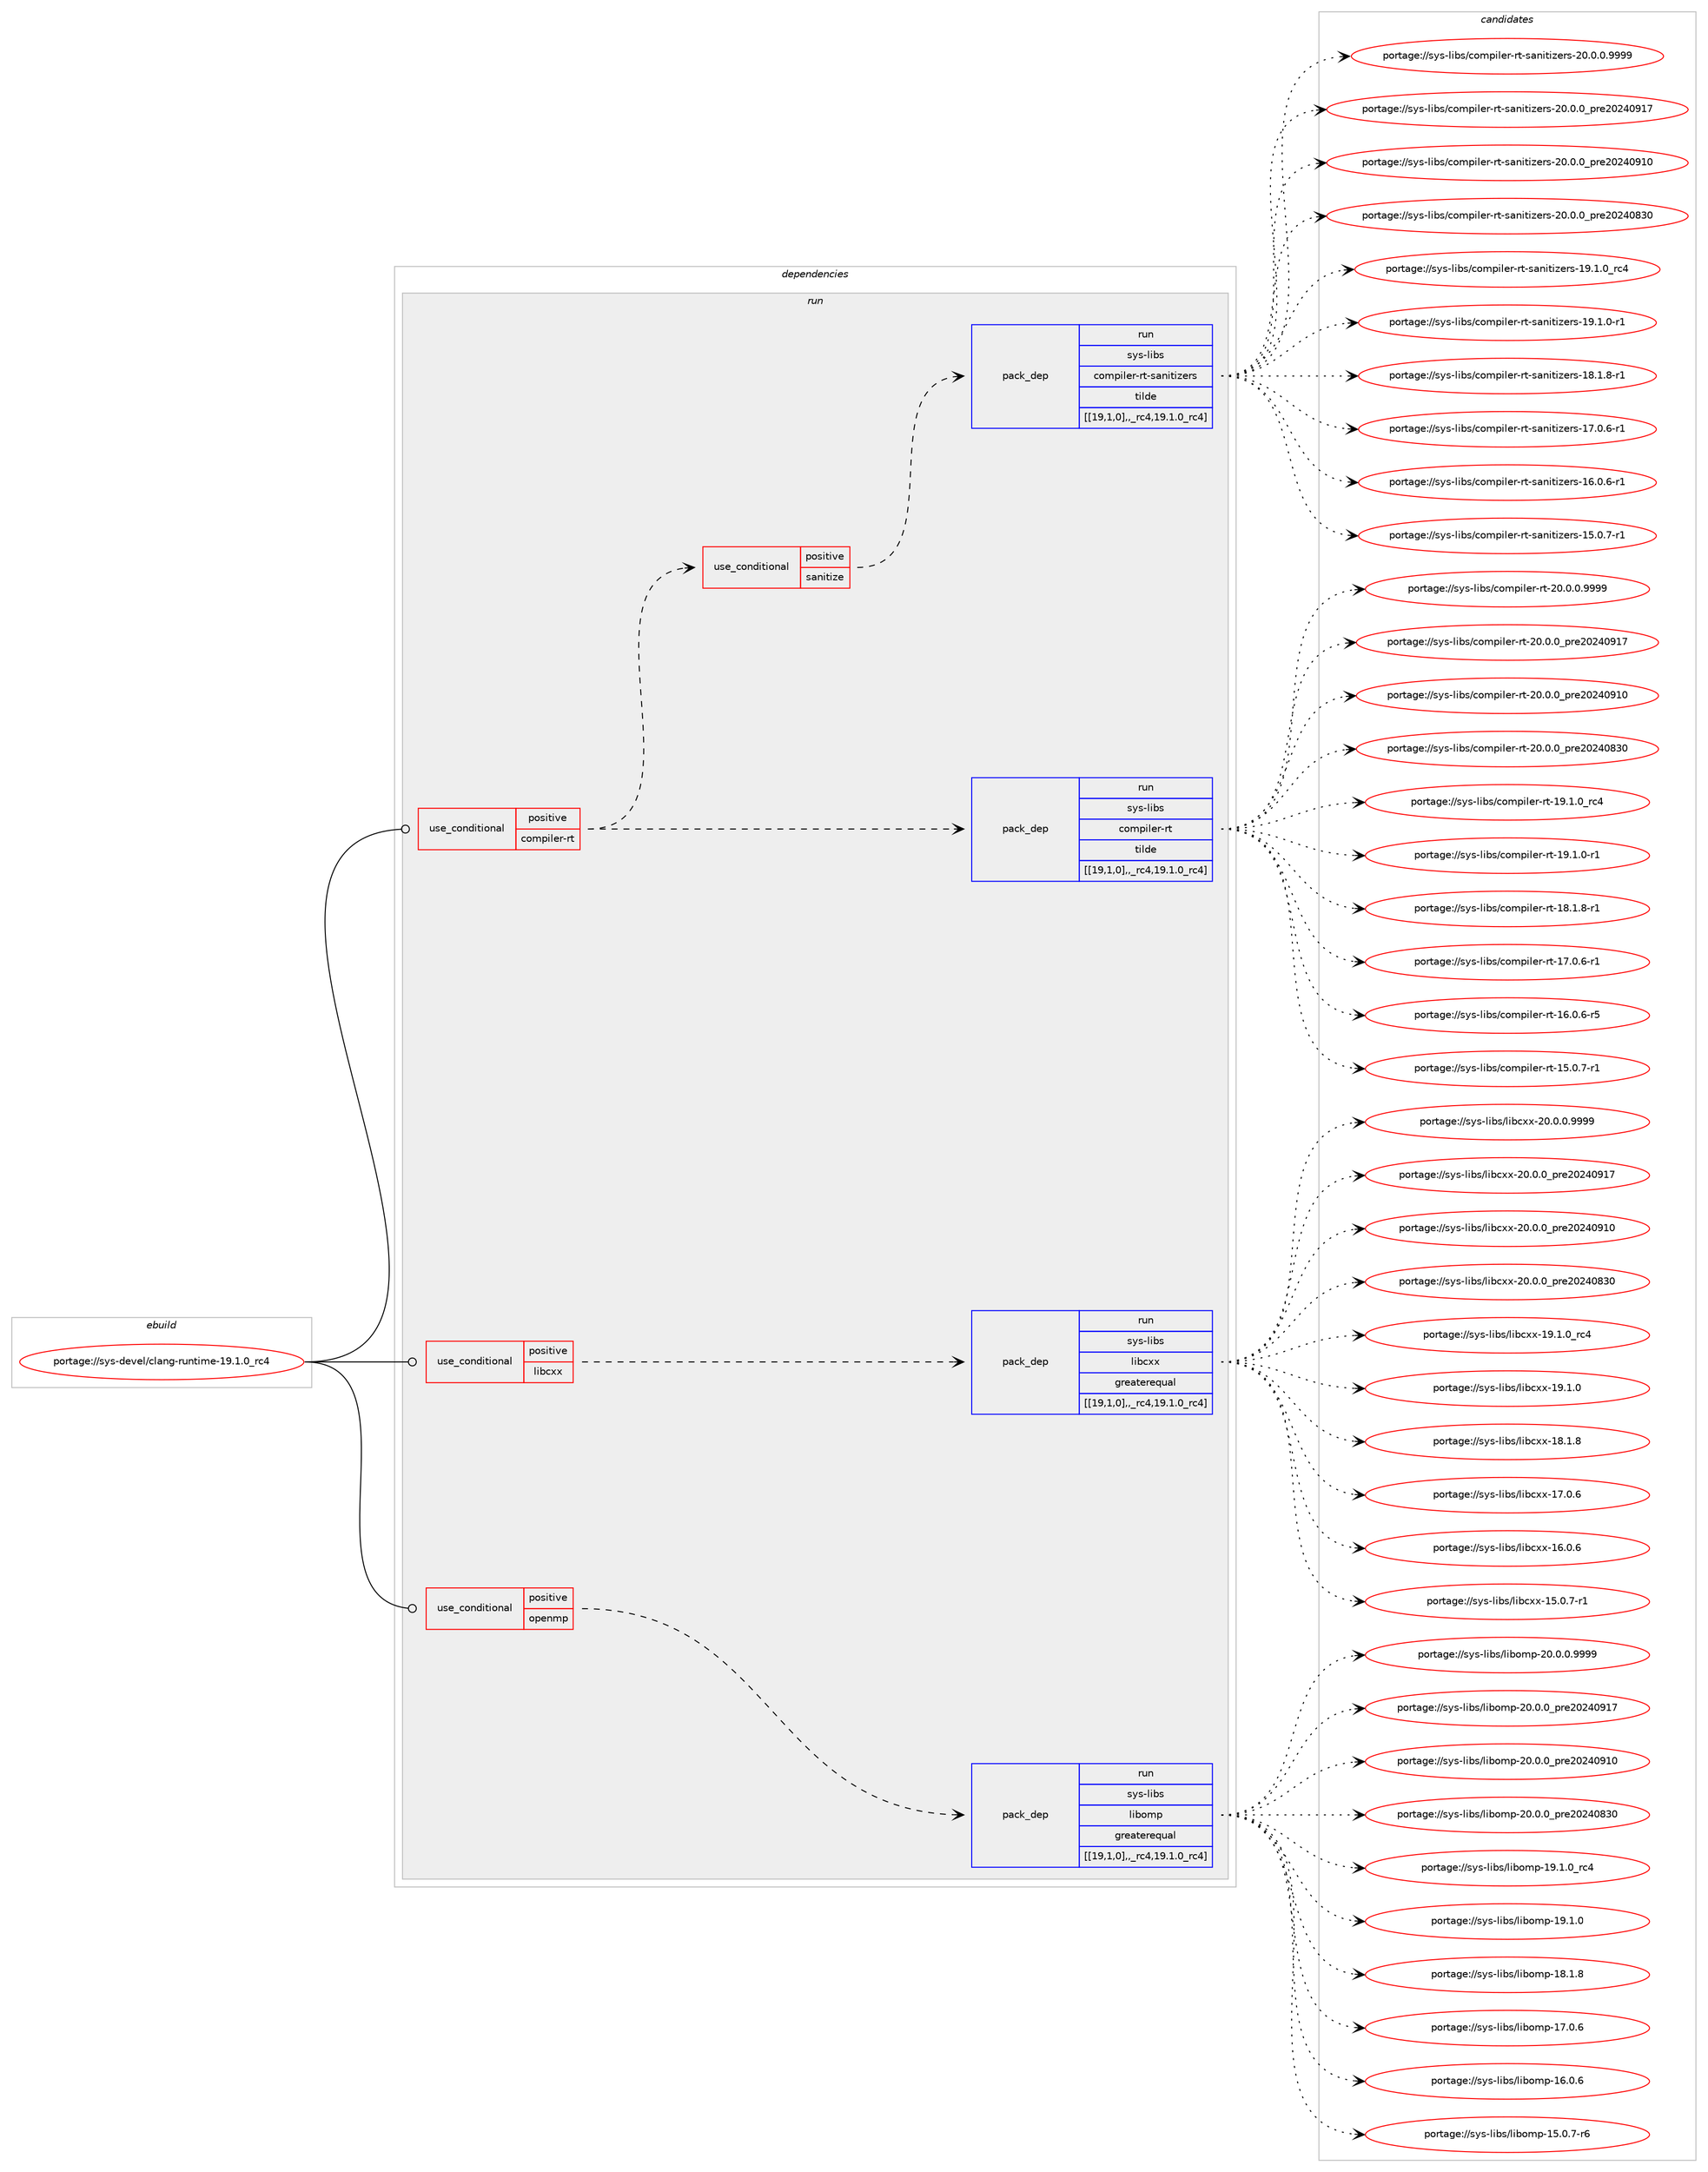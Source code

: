 digraph prolog {

# *************
# Graph options
# *************

newrank=true;
concentrate=true;
compound=true;
graph [rankdir=LR,fontname=Helvetica,fontsize=10,ranksep=1.5];#, ranksep=2.5, nodesep=0.2];
edge  [arrowhead=vee];
node  [fontname=Helvetica,fontsize=10];

# **********
# The ebuild
# **********

subgraph cluster_leftcol {
color=gray;
label=<<i>ebuild</i>>;
id [label="portage://sys-devel/clang-runtime-19.1.0_rc4", color=red, width=4, href="../sys-devel/clang-runtime-19.1.0_rc4.svg"];
}

# ****************
# The dependencies
# ****************

subgraph cluster_midcol {
color=gray;
label=<<i>dependencies</i>>;
subgraph cluster_compile {
fillcolor="#eeeeee";
style=filled;
label=<<i>compile</i>>;
}
subgraph cluster_compileandrun {
fillcolor="#eeeeee";
style=filled;
label=<<i>compile and run</i>>;
}
subgraph cluster_run {
fillcolor="#eeeeee";
style=filled;
label=<<i>run</i>>;
subgraph cond119913 {
dependency445700 [label=<<TABLE BORDER="0" CELLBORDER="1" CELLSPACING="0" CELLPADDING="4"><TR><TD ROWSPAN="3" CELLPADDING="10">use_conditional</TD></TR><TR><TD>positive</TD></TR><TR><TD>compiler-rt</TD></TR></TABLE>>, shape=none, color=red];
subgraph pack322822 {
dependency445701 [label=<<TABLE BORDER="0" CELLBORDER="1" CELLSPACING="0" CELLPADDING="4" WIDTH="220"><TR><TD ROWSPAN="6" CELLPADDING="30">pack_dep</TD></TR><TR><TD WIDTH="110">run</TD></TR><TR><TD>sys-libs</TD></TR><TR><TD>compiler-rt</TD></TR><TR><TD>tilde</TD></TR><TR><TD>[[19,1,0],,_rc4,19.1.0_rc4]</TD></TR></TABLE>>, shape=none, color=blue];
}
dependency445700:e -> dependency445701:w [weight=20,style="dashed",arrowhead="vee"];
subgraph cond119914 {
dependency445702 [label=<<TABLE BORDER="0" CELLBORDER="1" CELLSPACING="0" CELLPADDING="4"><TR><TD ROWSPAN="3" CELLPADDING="10">use_conditional</TD></TR><TR><TD>positive</TD></TR><TR><TD>sanitize</TD></TR></TABLE>>, shape=none, color=red];
subgraph pack322823 {
dependency445703 [label=<<TABLE BORDER="0" CELLBORDER="1" CELLSPACING="0" CELLPADDING="4" WIDTH="220"><TR><TD ROWSPAN="6" CELLPADDING="30">pack_dep</TD></TR><TR><TD WIDTH="110">run</TD></TR><TR><TD>sys-libs</TD></TR><TR><TD>compiler-rt-sanitizers</TD></TR><TR><TD>tilde</TD></TR><TR><TD>[[19,1,0],,_rc4,19.1.0_rc4]</TD></TR></TABLE>>, shape=none, color=blue];
}
dependency445702:e -> dependency445703:w [weight=20,style="dashed",arrowhead="vee"];
}
dependency445700:e -> dependency445702:w [weight=20,style="dashed",arrowhead="vee"];
}
id:e -> dependency445700:w [weight=20,style="solid",arrowhead="odot"];
subgraph cond119915 {
dependency445704 [label=<<TABLE BORDER="0" CELLBORDER="1" CELLSPACING="0" CELLPADDING="4"><TR><TD ROWSPAN="3" CELLPADDING="10">use_conditional</TD></TR><TR><TD>positive</TD></TR><TR><TD>libcxx</TD></TR></TABLE>>, shape=none, color=red];
subgraph pack322824 {
dependency445705 [label=<<TABLE BORDER="0" CELLBORDER="1" CELLSPACING="0" CELLPADDING="4" WIDTH="220"><TR><TD ROWSPAN="6" CELLPADDING="30">pack_dep</TD></TR><TR><TD WIDTH="110">run</TD></TR><TR><TD>sys-libs</TD></TR><TR><TD>libcxx</TD></TR><TR><TD>greaterequal</TD></TR><TR><TD>[[19,1,0],,_rc4,19.1.0_rc4]</TD></TR></TABLE>>, shape=none, color=blue];
}
dependency445704:e -> dependency445705:w [weight=20,style="dashed",arrowhead="vee"];
}
id:e -> dependency445704:w [weight=20,style="solid",arrowhead="odot"];
subgraph cond119916 {
dependency445706 [label=<<TABLE BORDER="0" CELLBORDER="1" CELLSPACING="0" CELLPADDING="4"><TR><TD ROWSPAN="3" CELLPADDING="10">use_conditional</TD></TR><TR><TD>positive</TD></TR><TR><TD>openmp</TD></TR></TABLE>>, shape=none, color=red];
subgraph pack322825 {
dependency445707 [label=<<TABLE BORDER="0" CELLBORDER="1" CELLSPACING="0" CELLPADDING="4" WIDTH="220"><TR><TD ROWSPAN="6" CELLPADDING="30">pack_dep</TD></TR><TR><TD WIDTH="110">run</TD></TR><TR><TD>sys-libs</TD></TR><TR><TD>libomp</TD></TR><TR><TD>greaterequal</TD></TR><TR><TD>[[19,1,0],,_rc4,19.1.0_rc4]</TD></TR></TABLE>>, shape=none, color=blue];
}
dependency445706:e -> dependency445707:w [weight=20,style="dashed",arrowhead="vee"];
}
id:e -> dependency445706:w [weight=20,style="solid",arrowhead="odot"];
}
}

# **************
# The candidates
# **************

subgraph cluster_choices {
rank=same;
color=gray;
label=<<i>candidates</i>>;

subgraph choice322822 {
color=black;
nodesep=1;
choice1151211154510810598115479911110911210510810111445114116455048464846484657575757 [label="portage://sys-libs/compiler-rt-20.0.0.9999", color=red, width=4,href="../sys-libs/compiler-rt-20.0.0.9999.svg"];
choice115121115451081059811547991111091121051081011144511411645504846484648951121141015048505248574955 [label="portage://sys-libs/compiler-rt-20.0.0_pre20240917", color=red, width=4,href="../sys-libs/compiler-rt-20.0.0_pre20240917.svg"];
choice115121115451081059811547991111091121051081011144511411645504846484648951121141015048505248574948 [label="portage://sys-libs/compiler-rt-20.0.0_pre20240910", color=red, width=4,href="../sys-libs/compiler-rt-20.0.0_pre20240910.svg"];
choice115121115451081059811547991111091121051081011144511411645504846484648951121141015048505248565148 [label="portage://sys-libs/compiler-rt-20.0.0_pre20240830", color=red, width=4,href="../sys-libs/compiler-rt-20.0.0_pre20240830.svg"];
choice115121115451081059811547991111091121051081011144511411645495746494648951149952 [label="portage://sys-libs/compiler-rt-19.1.0_rc4", color=red, width=4,href="../sys-libs/compiler-rt-19.1.0_rc4.svg"];
choice1151211154510810598115479911110911210510810111445114116454957464946484511449 [label="portage://sys-libs/compiler-rt-19.1.0-r1", color=red, width=4,href="../sys-libs/compiler-rt-19.1.0-r1.svg"];
choice1151211154510810598115479911110911210510810111445114116454956464946564511449 [label="portage://sys-libs/compiler-rt-18.1.8-r1", color=red, width=4,href="../sys-libs/compiler-rt-18.1.8-r1.svg"];
choice1151211154510810598115479911110911210510810111445114116454955464846544511449 [label="portage://sys-libs/compiler-rt-17.0.6-r1", color=red, width=4,href="../sys-libs/compiler-rt-17.0.6-r1.svg"];
choice1151211154510810598115479911110911210510810111445114116454954464846544511453 [label="portage://sys-libs/compiler-rt-16.0.6-r5", color=red, width=4,href="../sys-libs/compiler-rt-16.0.6-r5.svg"];
choice1151211154510810598115479911110911210510810111445114116454953464846554511449 [label="portage://sys-libs/compiler-rt-15.0.7-r1", color=red, width=4,href="../sys-libs/compiler-rt-15.0.7-r1.svg"];
dependency445701:e -> choice1151211154510810598115479911110911210510810111445114116455048464846484657575757:w [style=dotted,weight="100"];
dependency445701:e -> choice115121115451081059811547991111091121051081011144511411645504846484648951121141015048505248574955:w [style=dotted,weight="100"];
dependency445701:e -> choice115121115451081059811547991111091121051081011144511411645504846484648951121141015048505248574948:w [style=dotted,weight="100"];
dependency445701:e -> choice115121115451081059811547991111091121051081011144511411645504846484648951121141015048505248565148:w [style=dotted,weight="100"];
dependency445701:e -> choice115121115451081059811547991111091121051081011144511411645495746494648951149952:w [style=dotted,weight="100"];
dependency445701:e -> choice1151211154510810598115479911110911210510810111445114116454957464946484511449:w [style=dotted,weight="100"];
dependency445701:e -> choice1151211154510810598115479911110911210510810111445114116454956464946564511449:w [style=dotted,weight="100"];
dependency445701:e -> choice1151211154510810598115479911110911210510810111445114116454955464846544511449:w [style=dotted,weight="100"];
dependency445701:e -> choice1151211154510810598115479911110911210510810111445114116454954464846544511453:w [style=dotted,weight="100"];
dependency445701:e -> choice1151211154510810598115479911110911210510810111445114116454953464846554511449:w [style=dotted,weight="100"];
}
subgraph choice322823 {
color=black;
nodesep=1;
choice11512111545108105981154799111109112105108101114451141164511597110105116105122101114115455048464846484657575757 [label="portage://sys-libs/compiler-rt-sanitizers-20.0.0.9999", color=red, width=4,href="../sys-libs/compiler-rt-sanitizers-20.0.0.9999.svg"];
choice1151211154510810598115479911110911210510810111445114116451159711010511610512210111411545504846484648951121141015048505248574955 [label="portage://sys-libs/compiler-rt-sanitizers-20.0.0_pre20240917", color=red, width=4,href="../sys-libs/compiler-rt-sanitizers-20.0.0_pre20240917.svg"];
choice1151211154510810598115479911110911210510810111445114116451159711010511610512210111411545504846484648951121141015048505248574948 [label="portage://sys-libs/compiler-rt-sanitizers-20.0.0_pre20240910", color=red, width=4,href="../sys-libs/compiler-rt-sanitizers-20.0.0_pre20240910.svg"];
choice1151211154510810598115479911110911210510810111445114116451159711010511610512210111411545504846484648951121141015048505248565148 [label="portage://sys-libs/compiler-rt-sanitizers-20.0.0_pre20240830", color=red, width=4,href="../sys-libs/compiler-rt-sanitizers-20.0.0_pre20240830.svg"];
choice1151211154510810598115479911110911210510810111445114116451159711010511610512210111411545495746494648951149952 [label="portage://sys-libs/compiler-rt-sanitizers-19.1.0_rc4", color=red, width=4,href="../sys-libs/compiler-rt-sanitizers-19.1.0_rc4.svg"];
choice11512111545108105981154799111109112105108101114451141164511597110105116105122101114115454957464946484511449 [label="portage://sys-libs/compiler-rt-sanitizers-19.1.0-r1", color=red, width=4,href="../sys-libs/compiler-rt-sanitizers-19.1.0-r1.svg"];
choice11512111545108105981154799111109112105108101114451141164511597110105116105122101114115454956464946564511449 [label="portage://sys-libs/compiler-rt-sanitizers-18.1.8-r1", color=red, width=4,href="../sys-libs/compiler-rt-sanitizers-18.1.8-r1.svg"];
choice11512111545108105981154799111109112105108101114451141164511597110105116105122101114115454955464846544511449 [label="portage://sys-libs/compiler-rt-sanitizers-17.0.6-r1", color=red, width=4,href="../sys-libs/compiler-rt-sanitizers-17.0.6-r1.svg"];
choice11512111545108105981154799111109112105108101114451141164511597110105116105122101114115454954464846544511449 [label="portage://sys-libs/compiler-rt-sanitizers-16.0.6-r1", color=red, width=4,href="../sys-libs/compiler-rt-sanitizers-16.0.6-r1.svg"];
choice11512111545108105981154799111109112105108101114451141164511597110105116105122101114115454953464846554511449 [label="portage://sys-libs/compiler-rt-sanitizers-15.0.7-r1", color=red, width=4,href="../sys-libs/compiler-rt-sanitizers-15.0.7-r1.svg"];
dependency445703:e -> choice11512111545108105981154799111109112105108101114451141164511597110105116105122101114115455048464846484657575757:w [style=dotted,weight="100"];
dependency445703:e -> choice1151211154510810598115479911110911210510810111445114116451159711010511610512210111411545504846484648951121141015048505248574955:w [style=dotted,weight="100"];
dependency445703:e -> choice1151211154510810598115479911110911210510810111445114116451159711010511610512210111411545504846484648951121141015048505248574948:w [style=dotted,weight="100"];
dependency445703:e -> choice1151211154510810598115479911110911210510810111445114116451159711010511610512210111411545504846484648951121141015048505248565148:w [style=dotted,weight="100"];
dependency445703:e -> choice1151211154510810598115479911110911210510810111445114116451159711010511610512210111411545495746494648951149952:w [style=dotted,weight="100"];
dependency445703:e -> choice11512111545108105981154799111109112105108101114451141164511597110105116105122101114115454957464946484511449:w [style=dotted,weight="100"];
dependency445703:e -> choice11512111545108105981154799111109112105108101114451141164511597110105116105122101114115454956464946564511449:w [style=dotted,weight="100"];
dependency445703:e -> choice11512111545108105981154799111109112105108101114451141164511597110105116105122101114115454955464846544511449:w [style=dotted,weight="100"];
dependency445703:e -> choice11512111545108105981154799111109112105108101114451141164511597110105116105122101114115454954464846544511449:w [style=dotted,weight="100"];
dependency445703:e -> choice11512111545108105981154799111109112105108101114451141164511597110105116105122101114115454953464846554511449:w [style=dotted,weight="100"];
}
subgraph choice322824 {
color=black;
nodesep=1;
choice1151211154510810598115471081059899120120455048464846484657575757 [label="portage://sys-libs/libcxx-20.0.0.9999", color=red, width=4,href="../sys-libs/libcxx-20.0.0.9999.svg"];
choice115121115451081059811547108105989912012045504846484648951121141015048505248574955 [label="portage://sys-libs/libcxx-20.0.0_pre20240917", color=red, width=4,href="../sys-libs/libcxx-20.0.0_pre20240917.svg"];
choice115121115451081059811547108105989912012045504846484648951121141015048505248574948 [label="portage://sys-libs/libcxx-20.0.0_pre20240910", color=red, width=4,href="../sys-libs/libcxx-20.0.0_pre20240910.svg"];
choice115121115451081059811547108105989912012045504846484648951121141015048505248565148 [label="portage://sys-libs/libcxx-20.0.0_pre20240830", color=red, width=4,href="../sys-libs/libcxx-20.0.0_pre20240830.svg"];
choice115121115451081059811547108105989912012045495746494648951149952 [label="portage://sys-libs/libcxx-19.1.0_rc4", color=red, width=4,href="../sys-libs/libcxx-19.1.0_rc4.svg"];
choice115121115451081059811547108105989912012045495746494648 [label="portage://sys-libs/libcxx-19.1.0", color=red, width=4,href="../sys-libs/libcxx-19.1.0.svg"];
choice115121115451081059811547108105989912012045495646494656 [label="portage://sys-libs/libcxx-18.1.8", color=red, width=4,href="../sys-libs/libcxx-18.1.8.svg"];
choice115121115451081059811547108105989912012045495546484654 [label="portage://sys-libs/libcxx-17.0.6", color=red, width=4,href="../sys-libs/libcxx-17.0.6.svg"];
choice115121115451081059811547108105989912012045495446484654 [label="portage://sys-libs/libcxx-16.0.6", color=red, width=4,href="../sys-libs/libcxx-16.0.6.svg"];
choice1151211154510810598115471081059899120120454953464846554511449 [label="portage://sys-libs/libcxx-15.0.7-r1", color=red, width=4,href="../sys-libs/libcxx-15.0.7-r1.svg"];
dependency445705:e -> choice1151211154510810598115471081059899120120455048464846484657575757:w [style=dotted,weight="100"];
dependency445705:e -> choice115121115451081059811547108105989912012045504846484648951121141015048505248574955:w [style=dotted,weight="100"];
dependency445705:e -> choice115121115451081059811547108105989912012045504846484648951121141015048505248574948:w [style=dotted,weight="100"];
dependency445705:e -> choice115121115451081059811547108105989912012045504846484648951121141015048505248565148:w [style=dotted,weight="100"];
dependency445705:e -> choice115121115451081059811547108105989912012045495746494648951149952:w [style=dotted,weight="100"];
dependency445705:e -> choice115121115451081059811547108105989912012045495746494648:w [style=dotted,weight="100"];
dependency445705:e -> choice115121115451081059811547108105989912012045495646494656:w [style=dotted,weight="100"];
dependency445705:e -> choice115121115451081059811547108105989912012045495546484654:w [style=dotted,weight="100"];
dependency445705:e -> choice115121115451081059811547108105989912012045495446484654:w [style=dotted,weight="100"];
dependency445705:e -> choice1151211154510810598115471081059899120120454953464846554511449:w [style=dotted,weight="100"];
}
subgraph choice322825 {
color=black;
nodesep=1;
choice11512111545108105981154710810598111109112455048464846484657575757 [label="portage://sys-libs/libomp-20.0.0.9999", color=red, width=4,href="../sys-libs/libomp-20.0.0.9999.svg"];
choice1151211154510810598115471081059811110911245504846484648951121141015048505248574955 [label="portage://sys-libs/libomp-20.0.0_pre20240917", color=red, width=4,href="../sys-libs/libomp-20.0.0_pre20240917.svg"];
choice1151211154510810598115471081059811110911245504846484648951121141015048505248574948 [label="portage://sys-libs/libomp-20.0.0_pre20240910", color=red, width=4,href="../sys-libs/libomp-20.0.0_pre20240910.svg"];
choice1151211154510810598115471081059811110911245504846484648951121141015048505248565148 [label="portage://sys-libs/libomp-20.0.0_pre20240830", color=red, width=4,href="../sys-libs/libomp-20.0.0_pre20240830.svg"];
choice1151211154510810598115471081059811110911245495746494648951149952 [label="portage://sys-libs/libomp-19.1.0_rc4", color=red, width=4,href="../sys-libs/libomp-19.1.0_rc4.svg"];
choice1151211154510810598115471081059811110911245495746494648 [label="portage://sys-libs/libomp-19.1.0", color=red, width=4,href="../sys-libs/libomp-19.1.0.svg"];
choice1151211154510810598115471081059811110911245495646494656 [label="portage://sys-libs/libomp-18.1.8", color=red, width=4,href="../sys-libs/libomp-18.1.8.svg"];
choice1151211154510810598115471081059811110911245495546484654 [label="portage://sys-libs/libomp-17.0.6", color=red, width=4,href="../sys-libs/libomp-17.0.6.svg"];
choice1151211154510810598115471081059811110911245495446484654 [label="portage://sys-libs/libomp-16.0.6", color=red, width=4,href="../sys-libs/libomp-16.0.6.svg"];
choice11512111545108105981154710810598111109112454953464846554511454 [label="portage://sys-libs/libomp-15.0.7-r6", color=red, width=4,href="../sys-libs/libomp-15.0.7-r6.svg"];
dependency445707:e -> choice11512111545108105981154710810598111109112455048464846484657575757:w [style=dotted,weight="100"];
dependency445707:e -> choice1151211154510810598115471081059811110911245504846484648951121141015048505248574955:w [style=dotted,weight="100"];
dependency445707:e -> choice1151211154510810598115471081059811110911245504846484648951121141015048505248574948:w [style=dotted,weight="100"];
dependency445707:e -> choice1151211154510810598115471081059811110911245504846484648951121141015048505248565148:w [style=dotted,weight="100"];
dependency445707:e -> choice1151211154510810598115471081059811110911245495746494648951149952:w [style=dotted,weight="100"];
dependency445707:e -> choice1151211154510810598115471081059811110911245495746494648:w [style=dotted,weight="100"];
dependency445707:e -> choice1151211154510810598115471081059811110911245495646494656:w [style=dotted,weight="100"];
dependency445707:e -> choice1151211154510810598115471081059811110911245495546484654:w [style=dotted,weight="100"];
dependency445707:e -> choice1151211154510810598115471081059811110911245495446484654:w [style=dotted,weight="100"];
dependency445707:e -> choice11512111545108105981154710810598111109112454953464846554511454:w [style=dotted,weight="100"];
}
}

}
